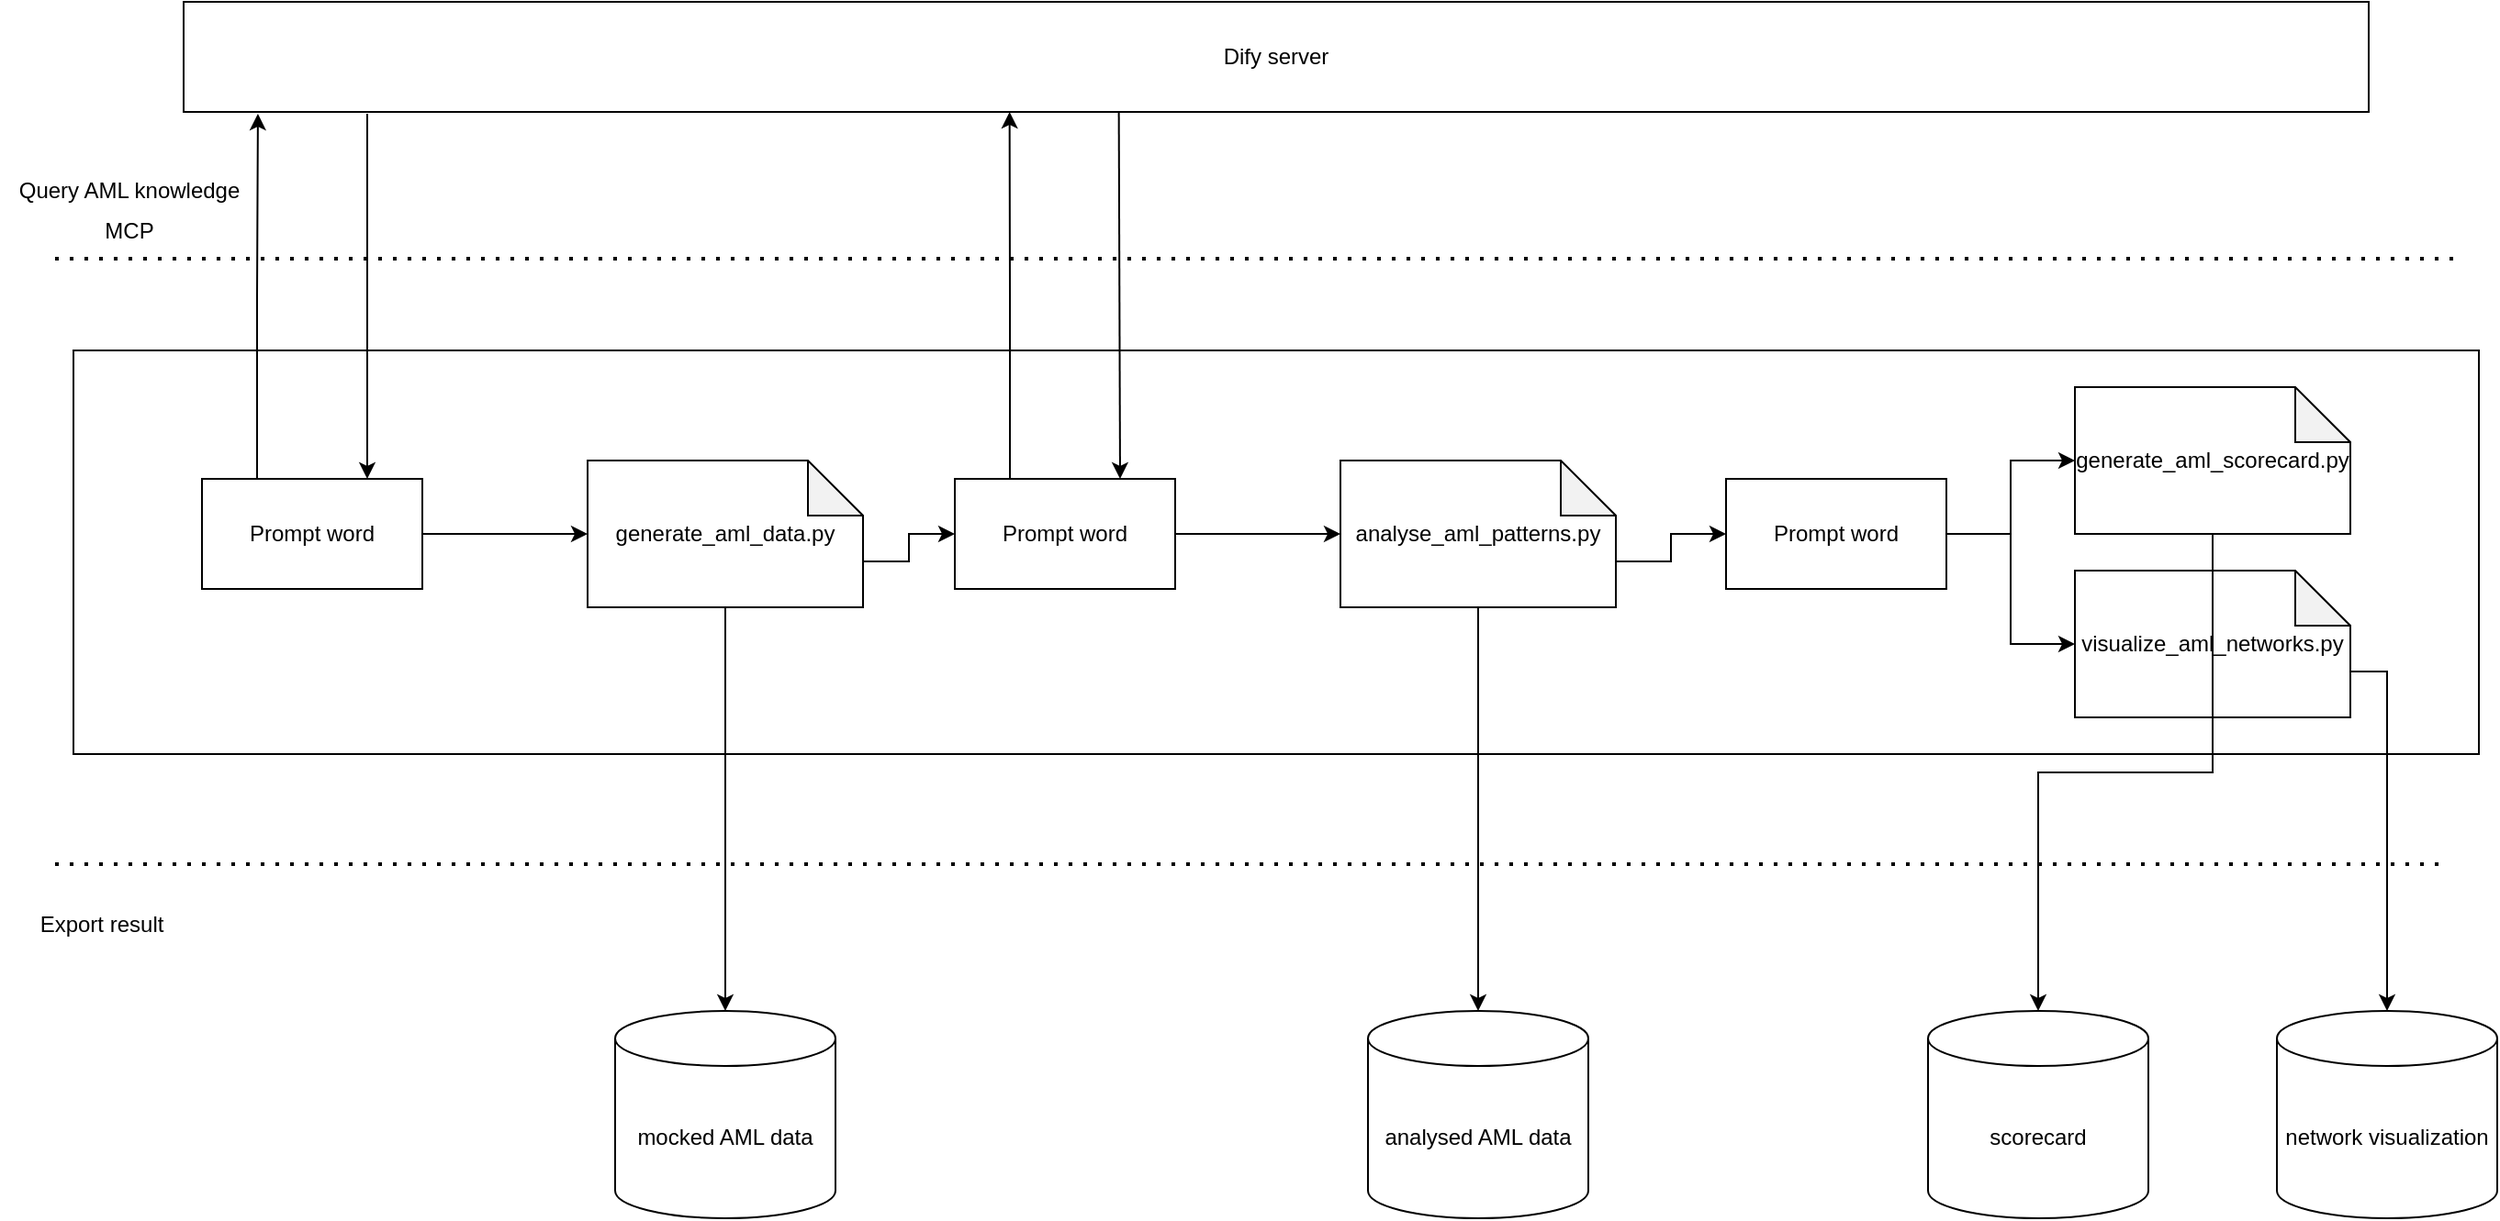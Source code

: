 <mxfile version="27.1.6">
  <diagram name="第 1 页" id="ZyNJH6qNBRAj2-rVCrtR">
    <mxGraphModel dx="1426" dy="777" grid="1" gridSize="10" guides="1" tooltips="1" connect="1" arrows="1" fold="1" page="1" pageScale="1" pageWidth="2336" pageHeight="1654" math="0" shadow="0">
      <root>
        <mxCell id="0" />
        <mxCell id="1" parent="0" />
        <mxCell id="YI1Doc1qWYYjBwgKX3Oa-1" value="Dify server" style="rounded=0;whiteSpace=wrap;html=1;" vertex="1" parent="1">
          <mxGeometry x="460" y="260" width="1190" height="60" as="geometry" />
        </mxCell>
        <mxCell id="YI1Doc1qWYYjBwgKX3Oa-2" value="" style="endArrow=none;dashed=1;html=1;dashPattern=1 3;strokeWidth=2;rounded=0;" edge="1" parent="1">
          <mxGeometry width="50" height="50" relative="1" as="geometry">
            <mxPoint x="390" y="400" as="sourcePoint" />
            <mxPoint x="1700" y="400" as="targetPoint" />
          </mxGeometry>
        </mxCell>
        <mxCell id="YI1Doc1qWYYjBwgKX3Oa-3" value="" style="rounded=0;whiteSpace=wrap;html=1;" vertex="1" parent="1">
          <mxGeometry x="400" y="450" width="1310" height="220" as="geometry" />
        </mxCell>
        <mxCell id="YI1Doc1qWYYjBwgKX3Oa-4" value="" style="endArrow=none;dashed=1;html=1;dashPattern=1 3;strokeWidth=2;rounded=0;" edge="1" parent="1">
          <mxGeometry width="50" height="50" relative="1" as="geometry">
            <mxPoint x="390" y="730" as="sourcePoint" />
            <mxPoint x="1690" y="730" as="targetPoint" />
          </mxGeometry>
        </mxCell>
        <mxCell id="YI1Doc1qWYYjBwgKX3Oa-5" value="mocked AML data" style="shape=cylinder3;whiteSpace=wrap;html=1;boundedLbl=1;backgroundOutline=1;size=15;" vertex="1" parent="1">
          <mxGeometry x="695" y="810" width="120" height="113" as="geometry" />
        </mxCell>
        <mxCell id="YI1Doc1qWYYjBwgKX3Oa-9" style="edgeStyle=orthogonalEdgeStyle;rounded=0;orthogonalLoop=1;jettySize=auto;html=1;exitX=1;exitY=0.5;exitDx=0;exitDy=0;" edge="1" parent="1" source="YI1Doc1qWYYjBwgKX3Oa-6" target="YI1Doc1qWYYjBwgKX3Oa-8">
          <mxGeometry relative="1" as="geometry" />
        </mxCell>
        <mxCell id="YI1Doc1qWYYjBwgKX3Oa-6" value="Prompt word" style="rounded=0;whiteSpace=wrap;html=1;" vertex="1" parent="1">
          <mxGeometry x="470" y="520" width="120" height="60" as="geometry" />
        </mxCell>
        <mxCell id="YI1Doc1qWYYjBwgKX3Oa-14" style="edgeStyle=orthogonalEdgeStyle;rounded=0;orthogonalLoop=1;jettySize=auto;html=1;exitX=0.5;exitY=1;exitDx=0;exitDy=0;exitPerimeter=0;" edge="1" parent="1" source="YI1Doc1qWYYjBwgKX3Oa-8" target="YI1Doc1qWYYjBwgKX3Oa-5">
          <mxGeometry relative="1" as="geometry" />
        </mxCell>
        <mxCell id="YI1Doc1qWYYjBwgKX3Oa-19" style="edgeStyle=orthogonalEdgeStyle;rounded=0;orthogonalLoop=1;jettySize=auto;html=1;exitX=0;exitY=0;exitDx=150;exitDy=55;exitPerimeter=0;" edge="1" parent="1" source="YI1Doc1qWYYjBwgKX3Oa-8" target="YI1Doc1qWYYjBwgKX3Oa-17">
          <mxGeometry relative="1" as="geometry" />
        </mxCell>
        <mxCell id="YI1Doc1qWYYjBwgKX3Oa-8" value="generate_aml_data.py" style="shape=note;whiteSpace=wrap;html=1;backgroundOutline=1;darkOpacity=0.05;" vertex="1" parent="1">
          <mxGeometry x="680" y="510" width="150" height="80" as="geometry" />
        </mxCell>
        <mxCell id="YI1Doc1qWYYjBwgKX3Oa-10" style="edgeStyle=orthogonalEdgeStyle;rounded=0;orthogonalLoop=1;jettySize=auto;html=1;exitX=0.25;exitY=0;exitDx=0;exitDy=0;entryX=0.034;entryY=1.017;entryDx=0;entryDy=0;entryPerimeter=0;" edge="1" parent="1" source="YI1Doc1qWYYjBwgKX3Oa-6" target="YI1Doc1qWYYjBwgKX3Oa-1">
          <mxGeometry relative="1" as="geometry">
            <mxPoint x="500" y="310" as="targetPoint" />
          </mxGeometry>
        </mxCell>
        <mxCell id="YI1Doc1qWYYjBwgKX3Oa-11" value="" style="endArrow=classic;html=1;rounded=0;entryX=0.75;entryY=0;entryDx=0;entryDy=0;" edge="1" parent="1" target="YI1Doc1qWYYjBwgKX3Oa-6">
          <mxGeometry width="50" height="50" relative="1" as="geometry">
            <mxPoint x="560" y="321" as="sourcePoint" />
            <mxPoint x="1100" y="580" as="targetPoint" />
          </mxGeometry>
        </mxCell>
        <mxCell id="YI1Doc1qWYYjBwgKX3Oa-12" value="Query AML knowledge" style="text;html=1;align=center;verticalAlign=middle;resizable=0;points=[];autosize=1;strokeColor=none;fillColor=none;" vertex="1" parent="1">
          <mxGeometry x="360" y="348" width="140" height="30" as="geometry" />
        </mxCell>
        <mxCell id="YI1Doc1qWYYjBwgKX3Oa-13" value="MCP" style="text;html=1;align=center;verticalAlign=middle;resizable=0;points=[];autosize=1;strokeColor=none;fillColor=none;" vertex="1" parent="1">
          <mxGeometry x="405" y="370" width="50" height="30" as="geometry" />
        </mxCell>
        <mxCell id="YI1Doc1qWYYjBwgKX3Oa-15" value="Export result" style="text;html=1;align=center;verticalAlign=middle;resizable=0;points=[];autosize=1;strokeColor=none;fillColor=none;" vertex="1" parent="1">
          <mxGeometry x="370" y="748" width="90" height="30" as="geometry" />
        </mxCell>
        <mxCell id="YI1Doc1qWYYjBwgKX3Oa-16" style="edgeStyle=orthogonalEdgeStyle;rounded=0;orthogonalLoop=1;jettySize=auto;html=1;exitX=1;exitY=0.5;exitDx=0;exitDy=0;" edge="1" parent="1" source="YI1Doc1qWYYjBwgKX3Oa-17" target="YI1Doc1qWYYjBwgKX3Oa-18">
          <mxGeometry relative="1" as="geometry" />
        </mxCell>
        <mxCell id="YI1Doc1qWYYjBwgKX3Oa-17" value="Prompt word" style="rounded=0;whiteSpace=wrap;html=1;" vertex="1" parent="1">
          <mxGeometry x="880" y="520" width="120" height="60" as="geometry" />
        </mxCell>
        <mxCell id="YI1Doc1qWYYjBwgKX3Oa-27" style="edgeStyle=orthogonalEdgeStyle;rounded=0;orthogonalLoop=1;jettySize=auto;html=1;exitX=0;exitY=0;exitDx=150;exitDy=55;exitPerimeter=0;entryX=0;entryY=0.5;entryDx=0;entryDy=0;" edge="1" parent="1" source="YI1Doc1qWYYjBwgKX3Oa-18" target="YI1Doc1qWYYjBwgKX3Oa-24">
          <mxGeometry relative="1" as="geometry" />
        </mxCell>
        <mxCell id="YI1Doc1qWYYjBwgKX3Oa-18" value="analyse_aml_patterns.py" style="shape=note;whiteSpace=wrap;html=1;backgroundOutline=1;darkOpacity=0.05;" vertex="1" parent="1">
          <mxGeometry x="1090" y="510" width="150" height="80" as="geometry" />
        </mxCell>
        <mxCell id="YI1Doc1qWYYjBwgKX3Oa-20" style="edgeStyle=orthogonalEdgeStyle;rounded=0;orthogonalLoop=1;jettySize=auto;html=1;exitX=0.25;exitY=0;exitDx=0;exitDy=0;entryX=0.378;entryY=1;entryDx=0;entryDy=0;entryPerimeter=0;" edge="1" parent="1" source="YI1Doc1qWYYjBwgKX3Oa-17" target="YI1Doc1qWYYjBwgKX3Oa-1">
          <mxGeometry relative="1" as="geometry" />
        </mxCell>
        <mxCell id="YI1Doc1qWYYjBwgKX3Oa-21" value="" style="endArrow=classic;html=1;rounded=0;entryX=0.75;entryY=0;entryDx=0;entryDy=0;exitX=0.428;exitY=1;exitDx=0;exitDy=0;exitPerimeter=0;" edge="1" parent="1" source="YI1Doc1qWYYjBwgKX3Oa-1" target="YI1Doc1qWYYjBwgKX3Oa-17">
          <mxGeometry width="50" height="50" relative="1" as="geometry">
            <mxPoint x="960" y="321" as="sourcePoint" />
            <mxPoint x="960" y="520" as="targetPoint" />
          </mxGeometry>
        </mxCell>
        <mxCell id="YI1Doc1qWYYjBwgKX3Oa-22" value="analysed AML data" style="shape=cylinder3;whiteSpace=wrap;html=1;boundedLbl=1;backgroundOutline=1;size=15;" vertex="1" parent="1">
          <mxGeometry x="1105" y="810" width="120" height="113" as="geometry" />
        </mxCell>
        <mxCell id="YI1Doc1qWYYjBwgKX3Oa-23" style="edgeStyle=orthogonalEdgeStyle;rounded=0;orthogonalLoop=1;jettySize=auto;html=1;exitX=0.5;exitY=1;exitDx=0;exitDy=0;exitPerimeter=0;entryX=0.5;entryY=0;entryDx=0;entryDy=0;entryPerimeter=0;" edge="1" parent="1" source="YI1Doc1qWYYjBwgKX3Oa-18" target="YI1Doc1qWYYjBwgKX3Oa-22">
          <mxGeometry relative="1" as="geometry" />
        </mxCell>
        <mxCell id="YI1Doc1qWYYjBwgKX3Oa-28" style="edgeStyle=orthogonalEdgeStyle;rounded=0;orthogonalLoop=1;jettySize=auto;html=1;exitX=1;exitY=0.5;exitDx=0;exitDy=0;" edge="1" parent="1" source="YI1Doc1qWYYjBwgKX3Oa-24" target="YI1Doc1qWYYjBwgKX3Oa-25">
          <mxGeometry relative="1" as="geometry" />
        </mxCell>
        <mxCell id="YI1Doc1qWYYjBwgKX3Oa-29" style="edgeStyle=orthogonalEdgeStyle;rounded=0;orthogonalLoop=1;jettySize=auto;html=1;exitX=1;exitY=0.5;exitDx=0;exitDy=0;" edge="1" parent="1" source="YI1Doc1qWYYjBwgKX3Oa-24" target="YI1Doc1qWYYjBwgKX3Oa-26">
          <mxGeometry relative="1" as="geometry" />
        </mxCell>
        <mxCell id="YI1Doc1qWYYjBwgKX3Oa-24" value="Prompt word" style="rounded=0;whiteSpace=wrap;html=1;" vertex="1" parent="1">
          <mxGeometry x="1300" y="520" width="120" height="60" as="geometry" />
        </mxCell>
        <mxCell id="YI1Doc1qWYYjBwgKX3Oa-25" value="generate_aml_scorecard.py" style="shape=note;whiteSpace=wrap;html=1;backgroundOutline=1;darkOpacity=0.05;" vertex="1" parent="1">
          <mxGeometry x="1490" y="470" width="150" height="80" as="geometry" />
        </mxCell>
        <mxCell id="YI1Doc1qWYYjBwgKX3Oa-34" style="edgeStyle=orthogonalEdgeStyle;rounded=0;orthogonalLoop=1;jettySize=auto;html=1;exitX=0;exitY=0;exitDx=150;exitDy=55;exitPerimeter=0;" edge="1" parent="1" source="YI1Doc1qWYYjBwgKX3Oa-26" target="YI1Doc1qWYYjBwgKX3Oa-31">
          <mxGeometry relative="1" as="geometry" />
        </mxCell>
        <mxCell id="YI1Doc1qWYYjBwgKX3Oa-26" value="visualize_aml_networks.py" style="shape=note;whiteSpace=wrap;html=1;backgroundOutline=1;darkOpacity=0.05;" vertex="1" parent="1">
          <mxGeometry x="1490" y="570" width="150" height="80" as="geometry" />
        </mxCell>
        <mxCell id="YI1Doc1qWYYjBwgKX3Oa-30" value="scorecard" style="shape=cylinder3;whiteSpace=wrap;html=1;boundedLbl=1;backgroundOutline=1;size=15;" vertex="1" parent="1">
          <mxGeometry x="1410" y="810" width="120" height="113" as="geometry" />
        </mxCell>
        <mxCell id="YI1Doc1qWYYjBwgKX3Oa-31" value="network visualization" style="shape=cylinder3;whiteSpace=wrap;html=1;boundedLbl=1;backgroundOutline=1;size=15;" vertex="1" parent="1">
          <mxGeometry x="1600" y="810" width="120" height="113" as="geometry" />
        </mxCell>
        <mxCell id="YI1Doc1qWYYjBwgKX3Oa-33" style="edgeStyle=orthogonalEdgeStyle;rounded=0;orthogonalLoop=1;jettySize=auto;html=1;exitX=0.5;exitY=1;exitDx=0;exitDy=0;exitPerimeter=0;entryX=0.5;entryY=0;entryDx=0;entryDy=0;entryPerimeter=0;" edge="1" parent="1" source="YI1Doc1qWYYjBwgKX3Oa-25" target="YI1Doc1qWYYjBwgKX3Oa-30">
          <mxGeometry relative="1" as="geometry" />
        </mxCell>
      </root>
    </mxGraphModel>
  </diagram>
</mxfile>
